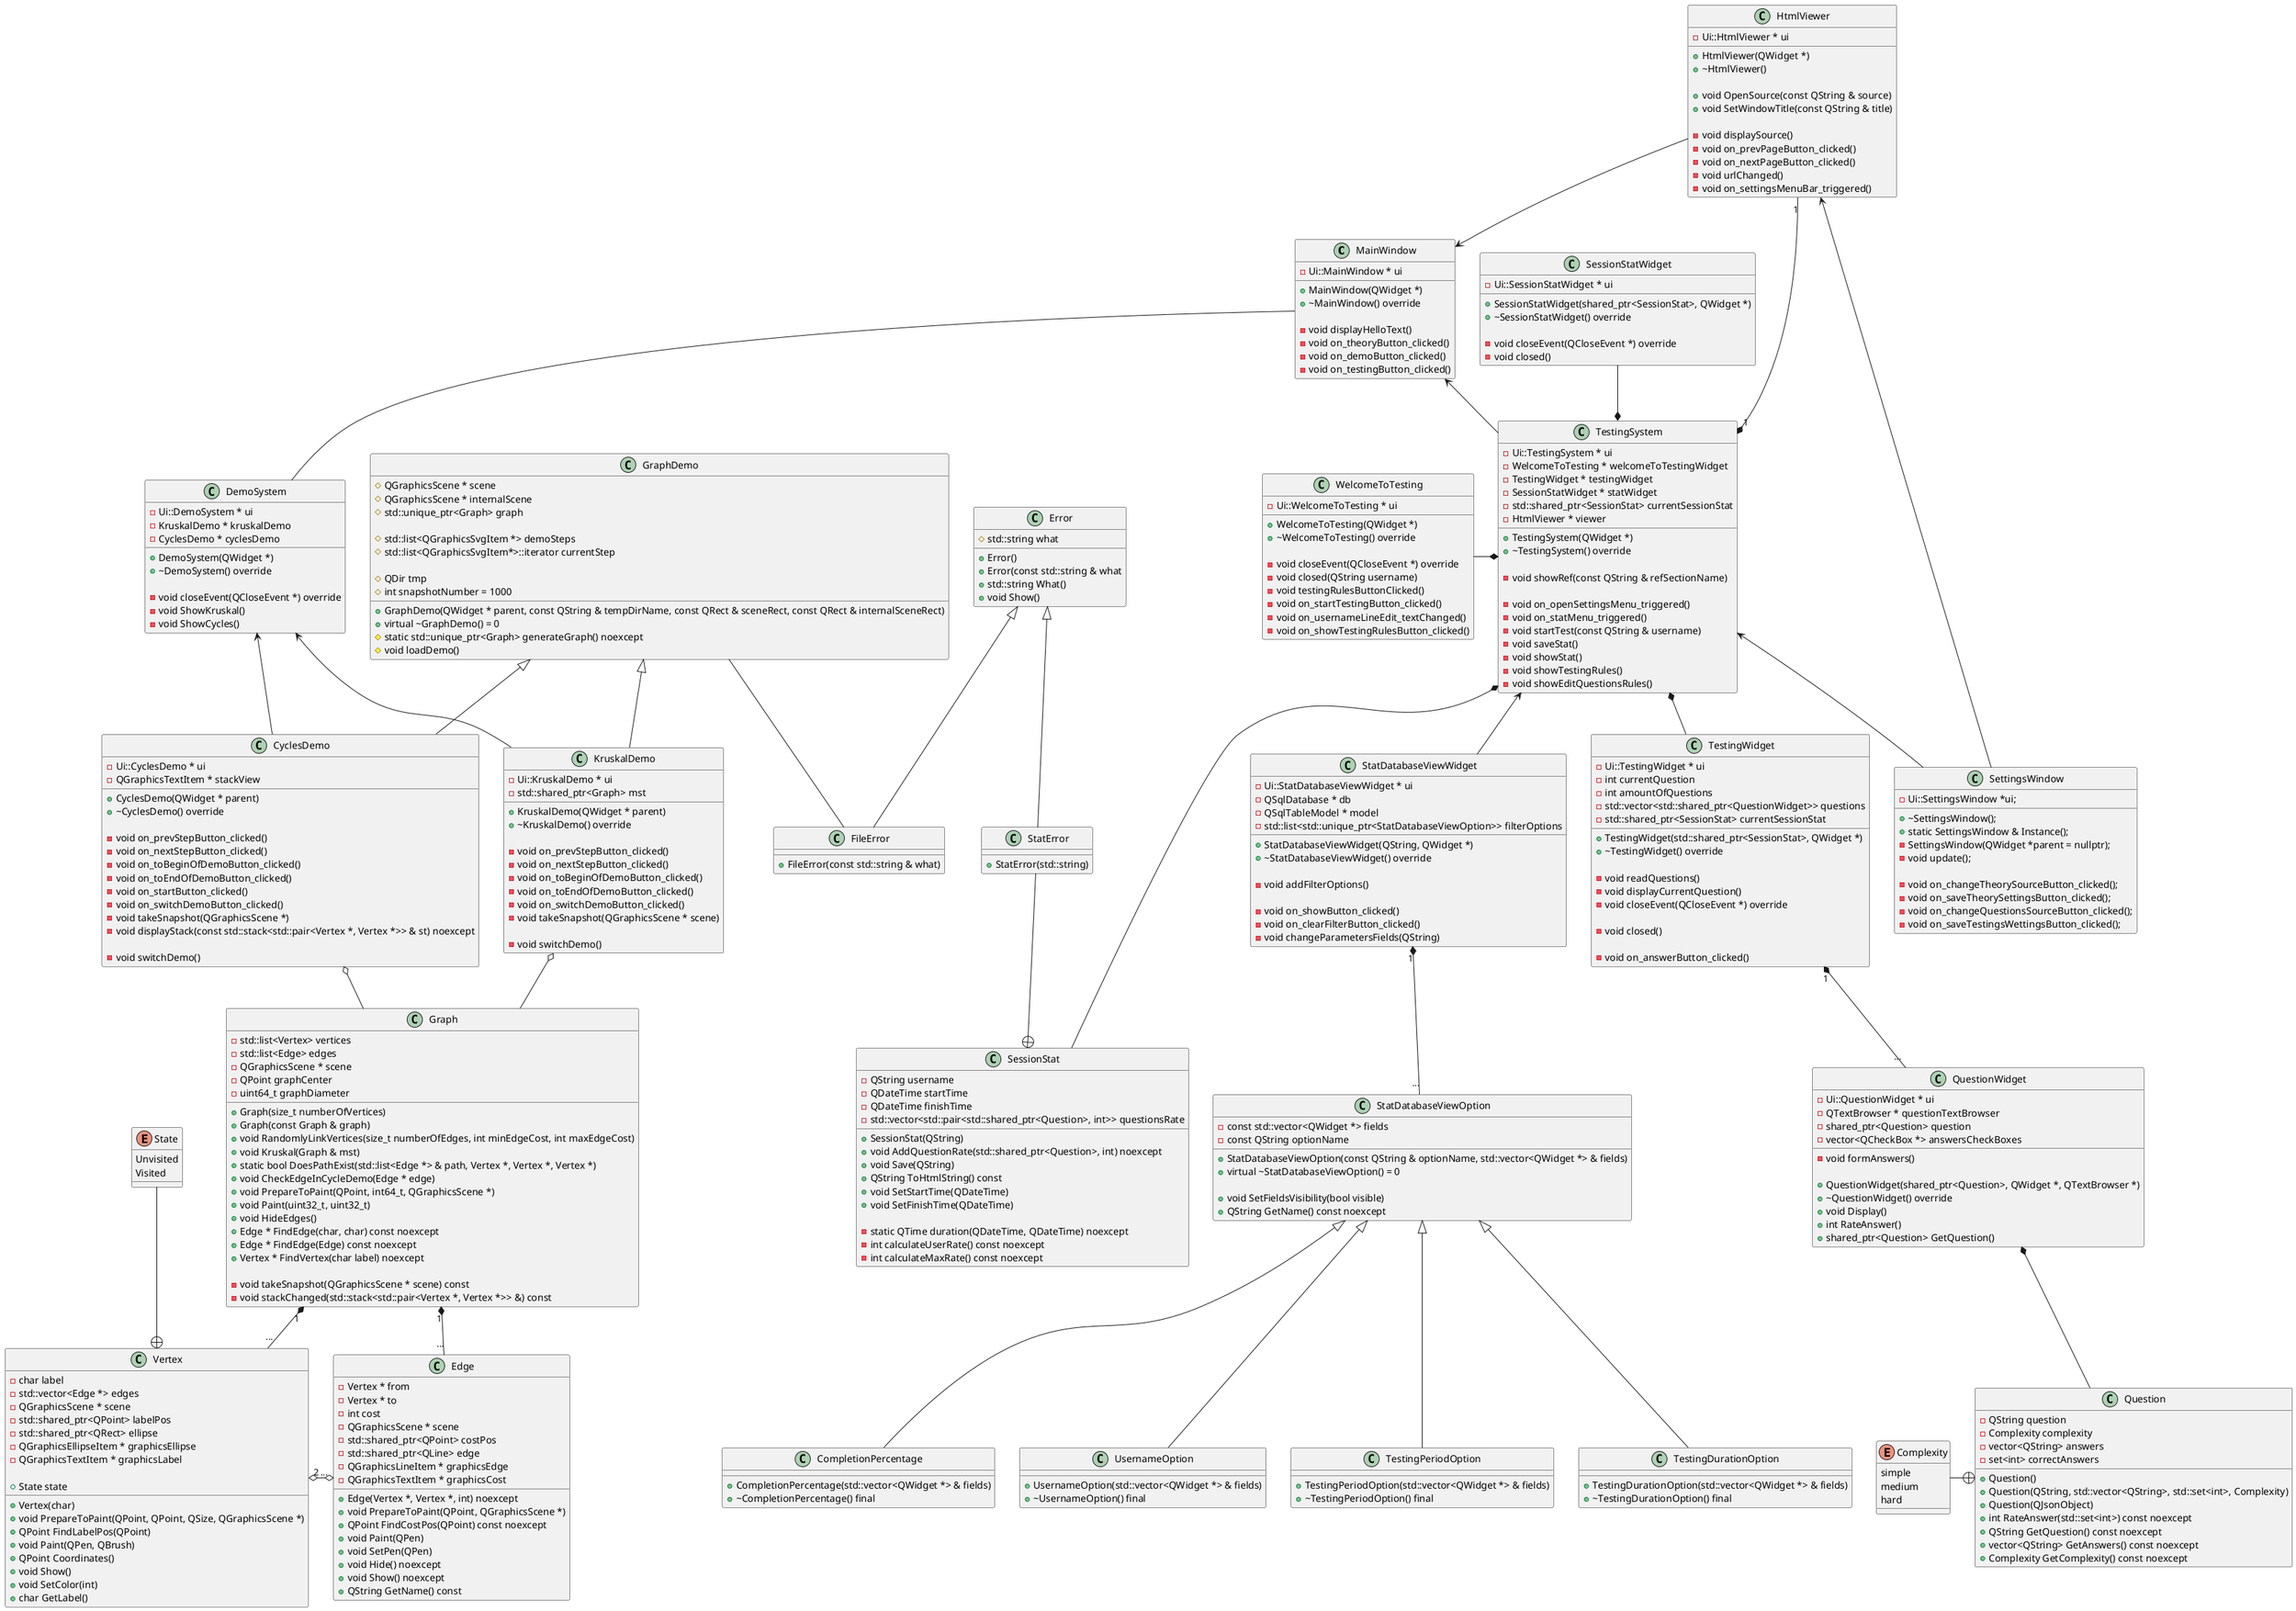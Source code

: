 @startuml
'https://plantuml.com/class-diagram

class MainWindow {
    - Ui::MainWindow * ui

    + MainWindow(QWidget *)
    + ~MainWindow() override
    
    - void displayHelloText()
    - void on_theoryButton_clicked()
    - void on_demoButton_clicked()
    - void on_testingButton_clicked()
}

' ''''''''''''''''''''''''''''''''''''''''''''''''''' DEMO SYSTEM '''''''''''''''''''''''''''''''''''''''''''''''''''' '

class DemoSystem {
	- Ui::DemoSystem * ui
	- KruskalDemo * kruskalDemo
	- CyclesDemo * cyclesDemo

	+ DemoSystem(QWidget *)
	+ ~DemoSystem() override

	- void closeEvent(QCloseEvent *) override
	- void ShowKruskal()
	- void ShowCycles()
}
MainWindow -- DemoSystem

class GraphDemo {
    + GraphDemo(QWidget * parent, const QString & tempDirName, const QRect & sceneRect, const QRect & internalSceneRect)
    + virtual ~GraphDemo() = 0

    # QGraphicsScene * scene
    # QGraphicsScene * internalScene
    # std::unique_ptr<Graph> graph

    # std::list<QGraphicsSvgItem *> demoSteps
    # std::list<QGraphicsSvgItem*>::iterator currentStep

    # QDir tmp
    # int snapshotNumber = 1000

    # static std::unique_ptr<Graph> generateGraph() noexcept
    # void loadDemo()
}

class CyclesDemo {
	- Ui::CyclesDemo * ui
	- QGraphicsTextItem * stackView

	+ CyclesDemo(QWidget * parent)
    + ~CyclesDemo() override

	- void on_prevStepButton_clicked()
	- void on_nextStepButton_clicked()
	- void on_toBeginOfDemoButton_clicked()
	- void on_toEndOfDemoButton_clicked()
	- void on_startButton_clicked()
	- void on_switchDemoButton_clicked()
	- void takeSnapshot(QGraphicsScene *)
	- void displayStack(const std::stack<std::pair<Vertex *, Vertex *>> & st) noexcept

	- void switchDemo()
}
GraphDemo <|-- CyclesDemo
DemoSystem <-- CyclesDemo

class KruskalDemo {
	- Ui::KruskalDemo * ui
	- std::shared_ptr<Graph> mst

    + KruskalDemo(QWidget * parent)
    + ~KruskalDemo() override

	- void on_prevStepButton_clicked()
	- void on_nextStepButton_clicked()
	- void on_toBeginOfDemoButton_clicked()
	- void on_toEndOfDemoButton_clicked()
	- void on_switchDemoButton_clicked()
	- void takeSnapshot(QGraphicsScene * scene)

	- void switchDemo()
}
GraphDemo <|-- KruskalDemo
DemoSystem <-- KruskalDemo

class Graph {
    - std::list<Vertex> vertices
    - std::list<Edge> edges
    - QGraphicsScene * scene
    - QPoint graphCenter
    - uint64_t graphDiameter

	+ Graph(size_t numberOfVertices)
	+ Graph(const Graph & graph)
	+ void RandomlyLinkVertices(size_t numberOfEdges, int minEdgeCost, int maxEdgeCost)
	+ void Kruskal(Graph & mst)
	+ static bool DoesPathExist(std::list<Edge *> & path, Vertex *, Vertex *, Vertex *)
	+ void CheckEdgeInCycleDemo(Edge * edge)
	+ void PrepareToPaint(QPoint, int64_t, QGraphicsScene *)
	+ void Paint(uint32_t, uint32_t)
	+ void HideEdges()
	+ Edge * FindEdge(char, char) const noexcept
	+ Edge * FindEdge(Edge) const noexcept
	+ Vertex * FindVertex(char label) noexcept

    - void takeSnapshot(QGraphicsScene * scene) const
    - void stackChanged(std::stack<std::pair<Vertex *, Vertex *>> &) const
}
CyclesDemo o-- Graph
KruskalDemo o-- Graph

enum State {
    Unvisited
    Visited
}
class Vertex {
	- char label
	- std::vector<Edge *> edges
	- QGraphicsScene * scene
	- std::shared_ptr<QPoint> labelPos
	- std::shared_ptr<QRect> ellipse
	- QGraphicsEllipseItem * graphicsEllipse
	- QGraphicsTextItem * graphicsLabel

	+ State state
	+ Vertex(char)
	+ void PrepareToPaint(QPoint, QPoint, QSize, QGraphicsScene *)
	+ QPoint FindLabelPos(QPoint)
	+ void Paint(QPen, QBrush)
	+ QPoint Coordinates()
	+ void Show()
	+ void SetColor(int)
	+ char GetLabel()
}
Vertex +-up- State
Graph "1" *-- "..." Vertex
Vertex "2" o-right-o "..." Edge

class Edge {
	- Vertex * from
	- Vertex * to
	- int cost
	- QGraphicsScene * scene
	- std::shared_ptr<QPoint> costPos
	- std::shared_ptr<QLine> edge
	- QGraphicsLineItem * graphicsEdge
	- QGraphicsTextItem * graphicsCost

	+ Edge(Vertex *, Vertex *, int) noexcept
	+ void PrepareToPaint(QPoint, QGraphicsScene *)
	+ QPoint FindCostPos(QPoint) const noexcept
	+ void Paint(QPen)
	+ void SetPen(QPen)
	+ void Hide() noexcept
	+ void Show() noexcept
	+ QString GetName() const
}
Graph "1" *-- "..." Edge

' '''''''''''''''''''''''''''''''''''''''''''''''''' TESTING SYSTEM '''''''''''''''''''''''''''''''''''''''''''''''''' '

class TestingSystem {
	- Ui::TestingSystem * ui
	- WelcomeToTesting * welcomeToTestingWidget
	- TestingWidget * testingWidget
	- SessionStatWidget * statWidget
	- std::shared_ptr<SessionStat> currentSessionStat
	- HtmlViewer * viewer

	+ TestingSystem(QWidget *)
	+ ~TestingSystem() override

    - void showRef(const QString & refSectionName)

	- void on_openSettingsMenu_triggered()
	- void on_statMenu_triggered()
	- void startTest(const QString & username)
	- void saveStat()
	- void showStat()
	- void showTestingRules()
    - void showEditQuestionsRules()
}
MainWindow <-- TestingSystem

class QuestionWidget {
	- Ui::QuestionWidget * ui
	- QTextBrowser * questionTextBrowser
	- shared_ptr<Question> question
	- vector<QCheckBox *> answersCheckBoxes
	- void formAnswers()

	+ QuestionWidget(shared_ptr<Question>, QWidget *, QTextBrowser *)
	+ ~QuestionWidget() override
	+ void Display()
	+ int RateAnswer()
	+ shared_ptr<Question> GetQuestion()
}
TestingWidget "1" *-- "..." QuestionWidget

enum Complexity {
    simple
    medium
    hard
}
class Question {
	- QString question
	- Complexity complexity
	- vector<QString> answers
	- set<int> correctAnswers

	+ Question()
	+ Question(QString, std::vector<QString>, std::set<int>, Complexity)
	+ Question(QJsonObject)
	+ int RateAnswer(std::set<int>) const noexcept
	+ QString GetQuestion() const noexcept
	+ vector<QString> GetAnswers() const noexcept
	+ Complexity GetComplexity() const noexcept
}
Question +-left- Complexity
QuestionWidget *-- Question

class SessionStatWidget {
    - Ui::SessionStatWidget * ui

	+ SessionStatWidget(shared_ptr<SessionStat>, QWidget *)
	+ ~SessionStatWidget() override

	- void closeEvent(QCloseEvent *) override
	- void closed()
}
TestingSystem *-up- SessionStatWidget

class StatDatabaseViewWidget {
	- Ui::StatDatabaseViewWidget * ui
	- QSqlDatabase * db
	- QSqlTableModel * model
	- std::list<std::unique_ptr<StatDatabaseViewOption>> filterOptions

	+ StatDatabaseViewWidget(QString, QWidget *)
	+ ~StatDatabaseViewWidget() override

	- void addFilterOptions()

	- void on_showButton_clicked()
	- void on_clearFilterButton_clicked()
	- void changeParametersFields(QString)
}
TestingSystem <-- StatDatabaseViewWidget

class StatError {
    + StatError(std::string)
}
Error <|-- StatError
SessionStat +-up- StatError

class SessionStat {
	- QString username
	- QDateTime startTime
	- QDateTime finishTime
	- std::vector<std::pair<std::shared_ptr<Question>, int>> questionsRate

	+ SessionStat(QString)
	+ void AddQuestionRate(std::shared_ptr<Question>, int) noexcept
	+ void Save(QString)
	+ QString ToHtmlString() const
	+ void SetStartTime(QDateTime)
	+ void SetFinishTime(QDateTime)

	- static QTime duration(QDateTime, QDateTime) noexcept
	- int calculateUserRate() const noexcept
	- int calculateMaxRate() const noexcept
}
TestingSystem *-- SessionStat

class WelcomeToTesting {
	- Ui::WelcomeToTesting * ui

	+ WelcomeToTesting(QWidget *)
	+ ~WelcomeToTesting() override

	- void closeEvent(QCloseEvent *) override
	- void closed(QString username)
	- void testingRulesButtonClicked()
	- void on_startTestingButton_clicked()
	- void on_usernameLineEdit_textChanged()
	- void on_showTestingRulesButton_clicked()
}
TestingSystem *-left- WelcomeToTesting

class TestingWidget {
	- Ui::TestingWidget * ui
	- int currentQuestion
	- int amountOfQuestions
	- std::vector<std::shared_ptr<QuestionWidget>> questions
	- std::shared_ptr<SessionStat> currentSessionStat

    + TestingWidget(std::shared_ptr<SessionStat>, QWidget *)
    + ~TestingWidget() override

	- void readQuestions()
	- void displayCurrentQuestion()
	- void closeEvent(QCloseEvent *) override

	- void closed()

	- void on_answerButton_clicked()
}
TestingSystem *-- TestingWidget

class StatDatabaseViewOption {
    - const std::vector<QWidget *> fields
    - const QString optionName

    + StatDatabaseViewOption(const QString & optionName, std::vector<QWidget *> & fields)
    + virtual ~StatDatabaseViewOption() = 0

    + void SetFieldsVisibility(bool visible)
    + QString GetName() const noexcept
}
StatDatabaseViewWidget "1" *-- "..." StatDatabaseViewOption

class UsernameOption {
    + UsernameOption(std::vector<QWidget *> & fields)
    + ~UsernameOption() final
}
StatDatabaseViewOption <|-- UsernameOption

class TestingPeriodOption {
    + TestingPeriodOption(std::vector<QWidget *> & fields)
    + ~TestingPeriodOption() final
}
StatDatabaseViewOption <|-- TestingPeriodOption

class TestingDurationOption {
    + TestingDurationOption(std::vector<QWidget *> & fields)
    + ~TestingDurationOption() final
}
StatDatabaseViewOption <|-- TestingDurationOption

class CompletionPercentage {
    + CompletionPercentage(std::vector<QWidget *> & fields)
    + ~CompletionPercentage() final
}
StatDatabaseViewOption <|-- CompletionPercentage

' '''''''''''''''''''''''''''''''''''''''''''''''''''''' COMMON '''''''''''''''''''''''''''''''''''''''''''''''''''''' '

class Error {
    # std::string what

    + Error()
    + Error(const std::string & what
    + std::string What()
    + void Show()
}

class FileError {
    + FileError(const std::string & what)
}
Error <|-- FileError
GraphDemo -- FileError


class HtmlViewer {
    - Ui::HtmlViewer * ui

    + HtmlViewer(QWidget *)
    + ~HtmlViewer()

    + void OpenSource(const QString & source)
    + void SetWindowTitle(const QString & title)

    - void displaySource()
    - void on_prevPageButton_clicked()
    - void on_nextPageButton_clicked()
    - void urlChanged()
    - void on_settingsMenuBar_triggered()
}
MainWindow <-up- HtmlViewer
TestingSystem "1" *-- "1" HtmlViewer

class SettingsWindow {
    + ~SettingsWindow();
    + static SettingsWindow & Instance();

    - Ui::SettingsWindow *ui;
    - SettingsWindow(QWidget *parent = nullptr);
    - void update();

    - void on_changeTheorySourceButton_clicked();
    - void on_saveTheorySettingsButton_clicked();
    - void on_changeQuestionsSourceButton_clicked();
    - void on_saveTestingsWettingsButton_clicked();
}
HtmlViewer <-- SettingsWindow
TestingSystem <-- SettingsWindow

@enduml